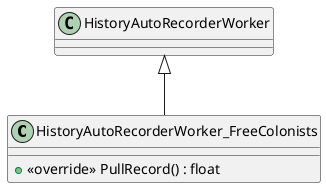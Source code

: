 @startuml
class HistoryAutoRecorderWorker_FreeColonists {
    + <<override>> PullRecord() : float
}
HistoryAutoRecorderWorker <|-- HistoryAutoRecorderWorker_FreeColonists
@enduml
